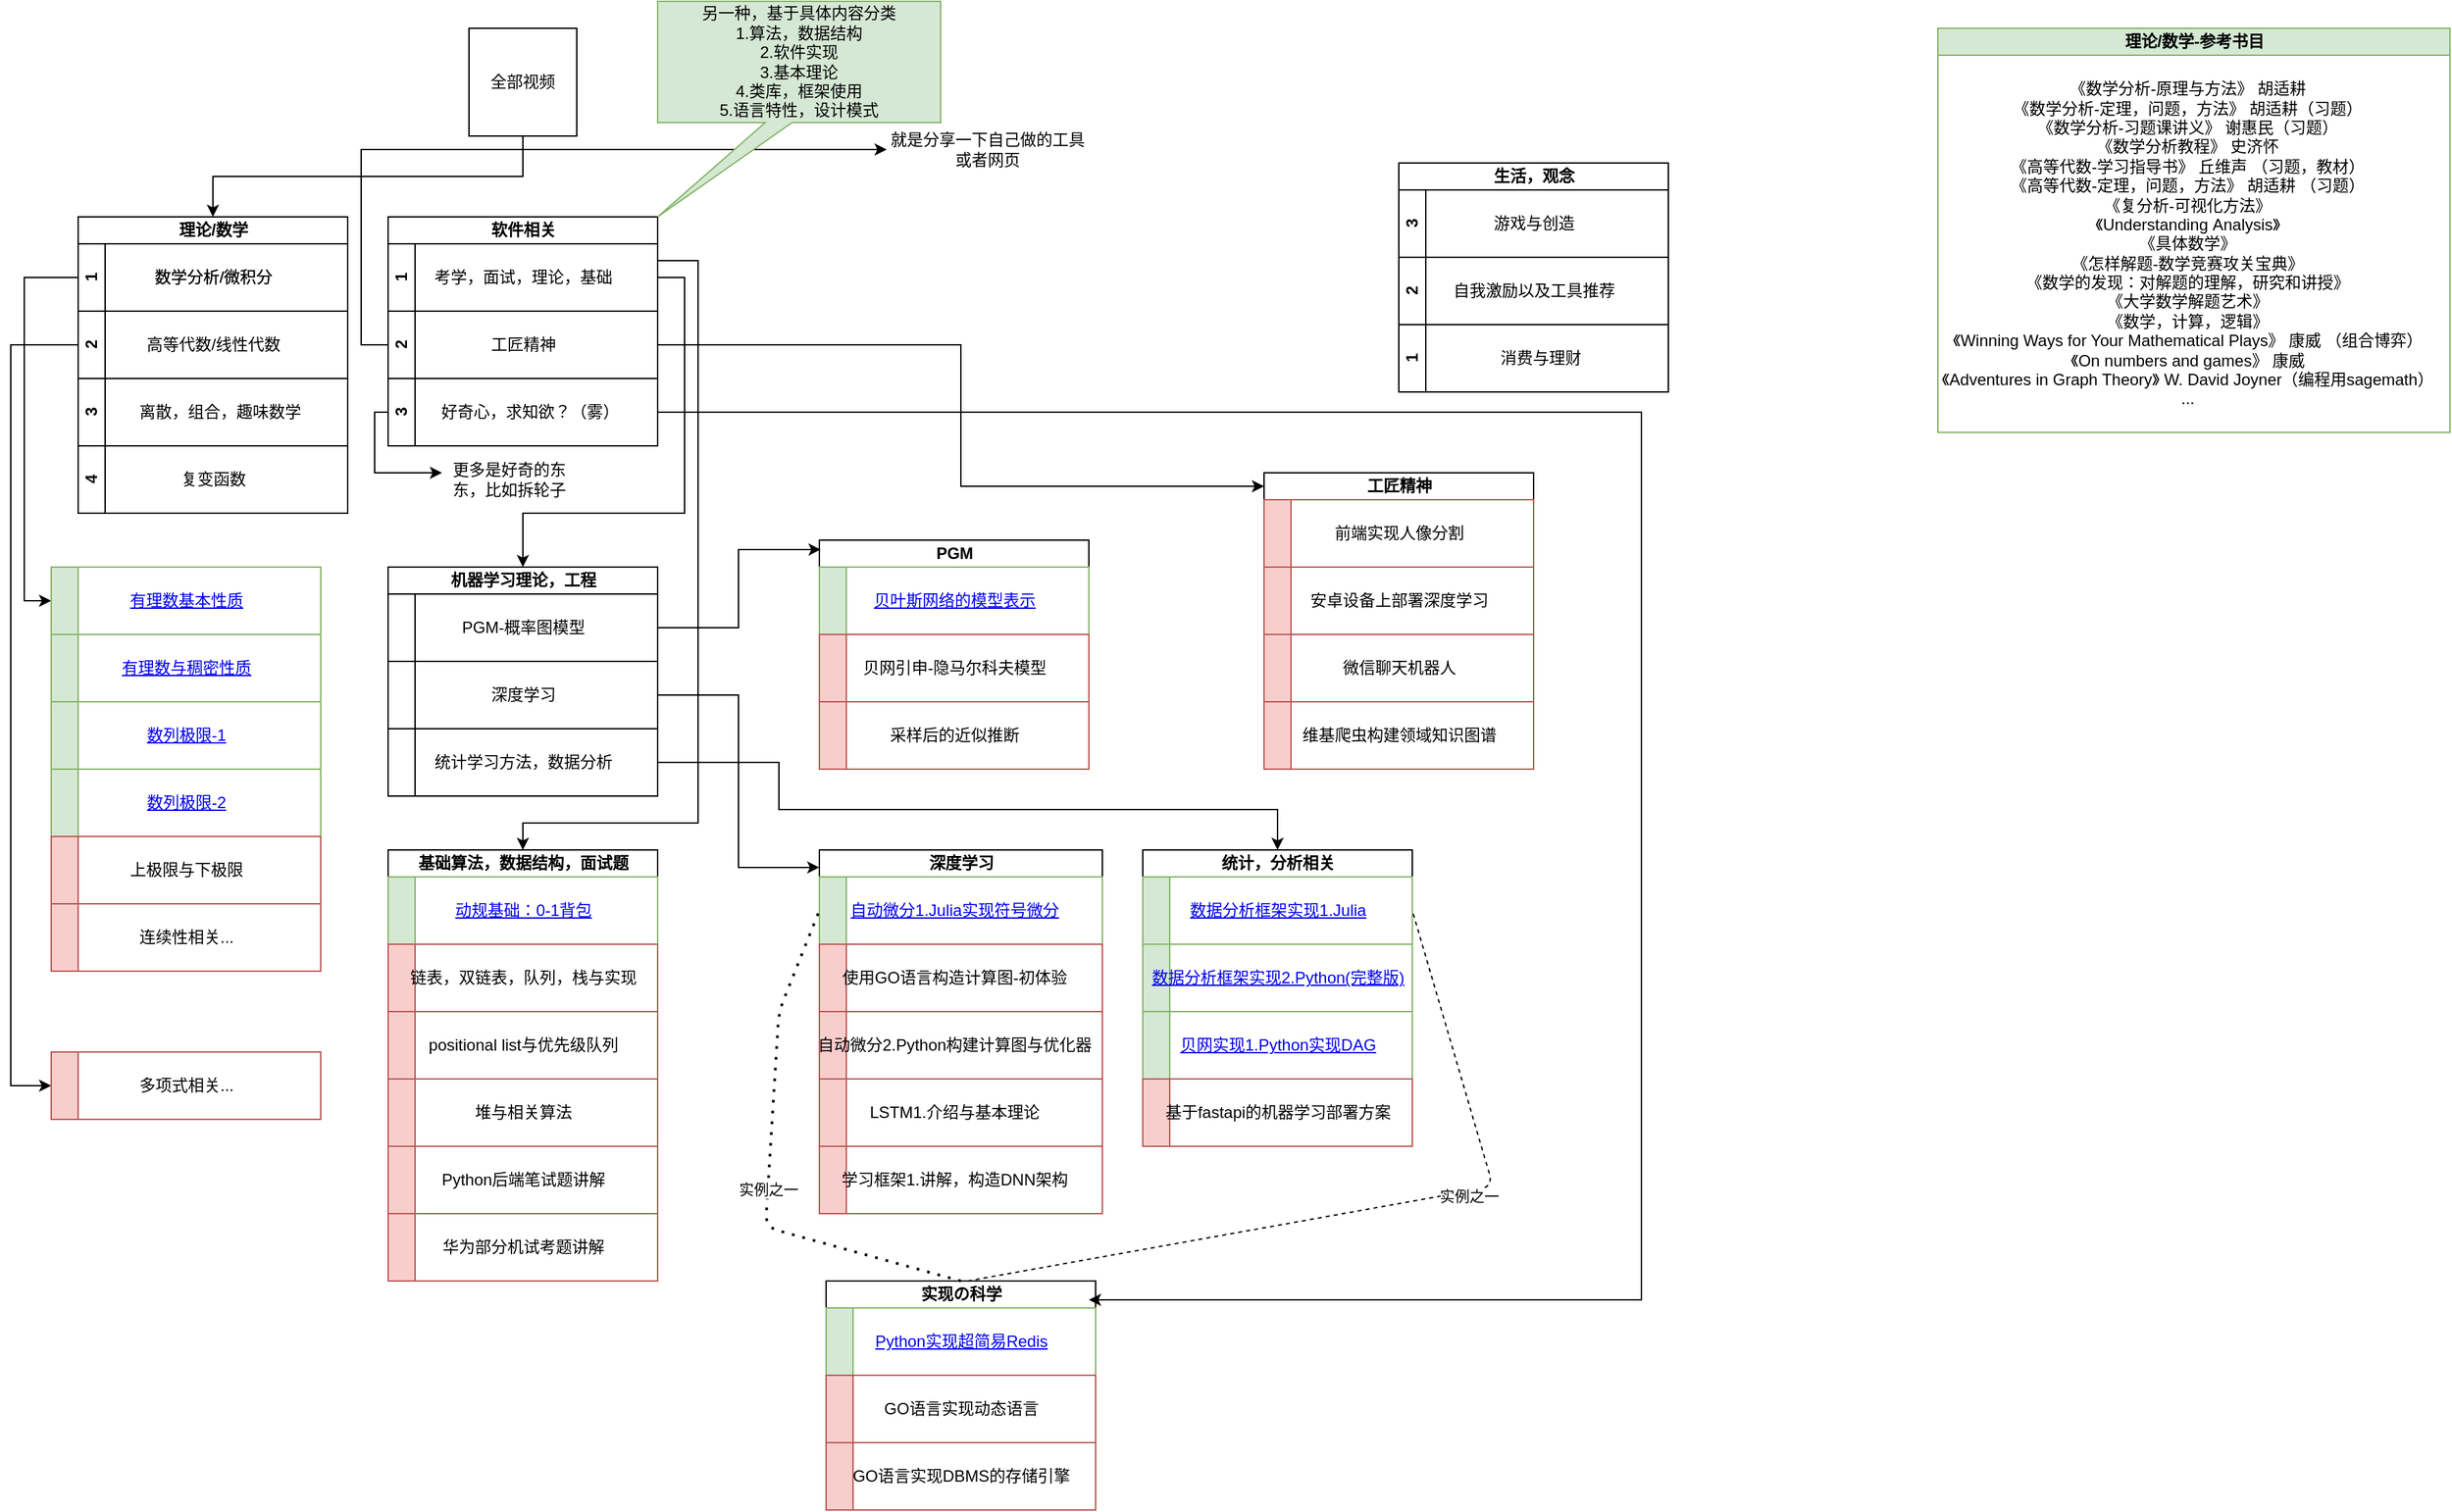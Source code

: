 <mxfile version="14.4.8" type="github">
  <diagram id="NwGpluzZfBLq9LY4LFKO" name="Page-1">
    <mxGraphModel dx="1422" dy="762" grid="1" gridSize="10" guides="1" tooltips="1" connect="1" arrows="1" fold="1" page="1" pageScale="1" pageWidth="2339" pageHeight="3300" math="0" shadow="0">
      <root>
        <mxCell id="0" />
        <mxCell id="1" parent="0" />
        <mxCell id="8-7b5ulnc9BxNWWt8EDz-7" style="edgeStyle=orthogonalEdgeStyle;rounded=0;orthogonalLoop=1;jettySize=auto;html=1;exitX=0.5;exitY=1;exitDx=0;exitDy=0;entryX=0.5;entryY=0;entryDx=0;entryDy=0;" parent="1" source="8-7b5ulnc9BxNWWt8EDz-1" target="8-7b5ulnc9BxNWWt8EDz-2" edge="1">
          <mxGeometry relative="1" as="geometry" />
        </mxCell>
        <mxCell id="8-7b5ulnc9BxNWWt8EDz-1" value="全部视频" style="whiteSpace=wrap;html=1;aspect=fixed;" parent="1" vertex="1">
          <mxGeometry x="400" y="40" width="80" height="80" as="geometry" />
        </mxCell>
        <mxCell id="8-7b5ulnc9BxNWWt8EDz-2" value="理论/数学" style="swimlane;html=1;childLayout=stackLayout;resizeParent=1;resizeParentMax=0;horizontal=1;startSize=20;horizontalStack=0;" parent="1" vertex="1">
          <mxGeometry x="110" y="180" width="200" height="170" as="geometry">
            <mxRectangle x="110" y="180" width="80" height="20" as="alternateBounds" />
          </mxGeometry>
        </mxCell>
        <mxCell id="8-7b5ulnc9BxNWWt8EDz-5" value="3" style="swimlane;html=1;startSize=20;horizontal=0;" parent="8-7b5ulnc9BxNWWt8EDz-2" vertex="1">
          <mxGeometry y="20" width="200" height="50" as="geometry" />
        </mxCell>
        <mxCell id="5zsLjc5uwQKFEbnbnq62-4" value="数学分析/微积分" style="text;html=1;align=center;verticalAlign=middle;resizable=0;points=[];autosize=1;" parent="8-7b5ulnc9BxNWWt8EDz-5" vertex="1">
          <mxGeometry x="50" y="15" width="100" height="20" as="geometry" />
        </mxCell>
        <mxCell id="8-7b5ulnc9BxNWWt8EDz-4" value="2" style="swimlane;html=1;startSize=20;horizontal=0;" parent="8-7b5ulnc9BxNWWt8EDz-2" vertex="1">
          <mxGeometry y="70" width="200" height="50" as="geometry" />
        </mxCell>
        <mxCell id="5zsLjc5uwQKFEbnbnq62-6" value="高等代数/线性代数" style="text;html=1;align=center;verticalAlign=middle;resizable=0;points=[];autosize=1;" parent="8-7b5ulnc9BxNWWt8EDz-4" vertex="1">
          <mxGeometry x="45" y="15" width="110" height="20" as="geometry" />
        </mxCell>
        <mxCell id="aSM2XhxC3ORgOG6r9dh8-21" value="1" style="swimlane;html=1;startSize=20;horizontal=0;" vertex="1" parent="8-7b5ulnc9BxNWWt8EDz-4">
          <mxGeometry y="-50" width="200" height="50" as="geometry" />
        </mxCell>
        <mxCell id="aSM2XhxC3ORgOG6r9dh8-22" value="数学分析/微积分" style="text;html=1;align=center;verticalAlign=middle;resizable=0;points=[];autosize=1;" vertex="1" parent="aSM2XhxC3ORgOG6r9dh8-21">
          <mxGeometry x="50" y="15" width="100" height="20" as="geometry" />
        </mxCell>
        <mxCell id="8-7b5ulnc9BxNWWt8EDz-3" value="3" style="swimlane;html=1;startSize=20;horizontal=0;" parent="8-7b5ulnc9BxNWWt8EDz-2" vertex="1">
          <mxGeometry y="120" width="200" height="50" as="geometry" />
        </mxCell>
        <mxCell id="5zsLjc5uwQKFEbnbnq62-7" value="离散，组合，趣味数学" style="text;html=1;align=center;verticalAlign=middle;resizable=0;points=[];autosize=1;" parent="8-7b5ulnc9BxNWWt8EDz-3" vertex="1">
          <mxGeometry x="35" y="15" width="140" height="20" as="geometry" />
        </mxCell>
        <mxCell id="5zsLjc5uwQKFEbnbnq62-9" style="edgeStyle=orthogonalEdgeStyle;rounded=0;orthogonalLoop=1;jettySize=auto;html=1;exitX=0;exitY=0.5;exitDx=0;exitDy=0;entryX=0;entryY=0.5;entryDx=0;entryDy=0;" parent="1" source="8-7b5ulnc9BxNWWt8EDz-5" target="5zsLjc5uwQKFEbnbnq62-10" edge="1">
          <mxGeometry relative="1" as="geometry">
            <mxPoint x="50" y="480" as="targetPoint" />
          </mxGeometry>
        </mxCell>
        <mxCell id="5zsLjc5uwQKFEbnbnq62-10" value="" style="swimlane;html=1;startSize=20;horizontal=0;fillColor=#d5e8d4;strokeColor=#82b366;" parent="1" vertex="1">
          <mxGeometry x="90" y="440" width="200" height="50" as="geometry">
            <mxRectangle x="90" y="440" width="50" height="40" as="alternateBounds" />
          </mxGeometry>
        </mxCell>
        <UserObject label="&lt;a href=&quot;https://www.bilibili.com/video/BV1mA411s73V/&quot;&gt;有理数基本性质&lt;/a&gt;" linkTarget="_blank" id="5zsLjc5uwQKFEbnbnq62-12">
          <mxCell style="text;html=1;align=center;verticalAlign=middle;resizable=0;points=[];autosize=1;" parent="5zsLjc5uwQKFEbnbnq62-10" vertex="1">
            <mxGeometry x="50" y="15" width="100" height="20" as="geometry" />
          </mxCell>
        </UserObject>
        <mxCell id="aSM2XhxC3ORgOG6r9dh8-1" value="软件相关" style="swimlane;html=1;childLayout=stackLayout;resizeParent=1;resizeParentMax=0;horizontal=1;startSize=20;horizontalStack=0;" vertex="1" parent="1">
          <mxGeometry x="340" y="180" width="200" height="170" as="geometry" />
        </mxCell>
        <mxCell id="aSM2XhxC3ORgOG6r9dh8-2" value="1" style="swimlane;html=1;startSize=20;horizontal=0;" vertex="1" parent="aSM2XhxC3ORgOG6r9dh8-1">
          <mxGeometry y="20" width="200" height="50" as="geometry" />
        </mxCell>
        <mxCell id="aSM2XhxC3ORgOG6r9dh8-3" value="考学，面试，理论，基础" style="text;html=1;align=center;verticalAlign=middle;resizable=0;points=[];autosize=1;" vertex="1" parent="aSM2XhxC3ORgOG6r9dh8-2">
          <mxGeometry x="25" y="15" width="150" height="20" as="geometry" />
        </mxCell>
        <mxCell id="aSM2XhxC3ORgOG6r9dh8-4" value="2" style="swimlane;html=1;startSize=20;horizontal=0;" vertex="1" parent="aSM2XhxC3ORgOG6r9dh8-1">
          <mxGeometry y="70" width="200" height="50" as="geometry" />
        </mxCell>
        <mxCell id="aSM2XhxC3ORgOG6r9dh8-5" value="工匠精神" style="text;html=1;align=center;verticalAlign=middle;resizable=0;points=[];autosize=1;" vertex="1" parent="aSM2XhxC3ORgOG6r9dh8-4">
          <mxGeometry x="70" y="15" width="60" height="20" as="geometry" />
        </mxCell>
        <mxCell id="aSM2XhxC3ORgOG6r9dh8-6" value="3" style="swimlane;html=1;startSize=20;horizontal=0;" vertex="1" parent="aSM2XhxC3ORgOG6r9dh8-1">
          <mxGeometry y="120" width="200" height="50" as="geometry" />
        </mxCell>
        <mxCell id="aSM2XhxC3ORgOG6r9dh8-7" value="好奇心，求知欲？（雾）" style="text;html=1;align=center;verticalAlign=middle;resizable=0;points=[];autosize=1;" vertex="1" parent="aSM2XhxC3ORgOG6r9dh8-6">
          <mxGeometry x="30" y="15" width="150" height="20" as="geometry" />
        </mxCell>
        <mxCell id="aSM2XhxC3ORgOG6r9dh8-8" value="生活，观念" style="swimlane;html=1;childLayout=stackLayout;resizeParent=1;resizeParentMax=0;horizontal=1;startSize=20;horizontalStack=0;" vertex="1" parent="1">
          <mxGeometry x="1090" y="140" width="200" height="170" as="geometry" />
        </mxCell>
        <mxCell id="aSM2XhxC3ORgOG6r9dh8-9" value="3" style="swimlane;html=1;startSize=20;horizontal=0;" vertex="1" parent="aSM2XhxC3ORgOG6r9dh8-8">
          <mxGeometry y="20" width="200" height="50" as="geometry" />
        </mxCell>
        <mxCell id="aSM2XhxC3ORgOG6r9dh8-10" value="游戏与创造" style="text;html=1;align=center;verticalAlign=middle;resizable=0;points=[];autosize=1;" vertex="1" parent="aSM2XhxC3ORgOG6r9dh8-9">
          <mxGeometry x="60" y="15" width="80" height="20" as="geometry" />
        </mxCell>
        <mxCell id="aSM2XhxC3ORgOG6r9dh8-11" value="2" style="swimlane;html=1;startSize=20;horizontal=0;" vertex="1" parent="aSM2XhxC3ORgOG6r9dh8-8">
          <mxGeometry y="70" width="200" height="50" as="geometry" />
        </mxCell>
        <mxCell id="aSM2XhxC3ORgOG6r9dh8-12" value="自我激励以及工具推荐" style="text;html=1;align=center;verticalAlign=middle;resizable=0;points=[];autosize=1;" vertex="1" parent="aSM2XhxC3ORgOG6r9dh8-11">
          <mxGeometry x="30" y="15" width="140" height="20" as="geometry" />
        </mxCell>
        <mxCell id="aSM2XhxC3ORgOG6r9dh8-13" value="1" style="swimlane;html=1;startSize=20;horizontal=0;" vertex="1" parent="aSM2XhxC3ORgOG6r9dh8-8">
          <mxGeometry y="120" width="200" height="50" as="geometry" />
        </mxCell>
        <mxCell id="aSM2XhxC3ORgOG6r9dh8-14" value="消费与理财" style="text;html=1;align=center;verticalAlign=middle;resizable=0;points=[];autosize=1;" vertex="1" parent="aSM2XhxC3ORgOG6r9dh8-13">
          <mxGeometry x="65" y="15" width="80" height="20" as="geometry" />
        </mxCell>
        <mxCell id="aSM2XhxC3ORgOG6r9dh8-15" value="" style="swimlane;html=1;startSize=20;horizontal=0;fillColor=#d5e8d4;strokeColor=#82b366;" vertex="1" parent="1">
          <mxGeometry x="90" y="490" width="200" height="50" as="geometry" />
        </mxCell>
        <UserObject label="&lt;a href=&quot;https://www.bilibili.com/video/BV1jt4y1k78K/&quot;&gt;有理数与稠密性质&lt;/a&gt;" linkTarget="_blank" id="aSM2XhxC3ORgOG6r9dh8-16">
          <mxCell style="text;html=1;align=center;verticalAlign=middle;resizable=0;points=[];autosize=1;" vertex="1" parent="aSM2XhxC3ORgOG6r9dh8-15">
            <mxGeometry x="45" y="15" width="110" height="20" as="geometry" />
          </mxCell>
        </UserObject>
        <mxCell id="aSM2XhxC3ORgOG6r9dh8-17" value="" style="swimlane;html=1;startSize=20;horizontal=0;fillColor=#d5e8d4;strokeColor=#82b366;" vertex="1" parent="1">
          <mxGeometry x="90" y="540" width="200" height="50" as="geometry" />
        </mxCell>
        <UserObject label="&lt;a href=&quot;https://www.bilibili.com/video/BV1QK411u7Ur/&quot;&gt;数列极限-1&lt;/a&gt;" linkTarget="_blank" id="aSM2XhxC3ORgOG6r9dh8-18">
          <mxCell style="text;html=1;align=center;verticalAlign=middle;resizable=0;points=[];autosize=1;" vertex="1" parent="aSM2XhxC3ORgOG6r9dh8-17">
            <mxGeometry x="65" y="15" width="70" height="20" as="geometry" />
          </mxCell>
        </UserObject>
        <mxCell id="aSM2XhxC3ORgOG6r9dh8-19" value="&lt;br&gt;" style="swimlane;html=1;startSize=20;horizontal=0;fillColor=#d5e8d4;strokeColor=#82b366;" vertex="1" parent="1">
          <mxGeometry x="90" y="590" width="200" height="50" as="geometry" />
        </mxCell>
        <UserObject label="&lt;a href=&quot;https://www.bilibili.com/video/BV1cT4y1T7se/&quot;&gt;数列极限-2&lt;/a&gt;" linkTarget="_blank" id="aSM2XhxC3ORgOG6r9dh8-20">
          <mxCell style="text;html=1;align=center;verticalAlign=middle;resizable=0;points=[];autosize=1;" vertex="1" parent="aSM2XhxC3ORgOG6r9dh8-19">
            <mxGeometry x="65" y="15" width="70" height="20" as="geometry" />
          </mxCell>
        </UserObject>
        <mxCell id="aSM2XhxC3ORgOG6r9dh8-29" value="" style="swimlane;html=1;startSize=20;horizontal=0;fillColor=#f8cecc;strokeColor=#b85450;" vertex="1" parent="aSM2XhxC3ORgOG6r9dh8-19">
          <mxGeometry y="50" width="200" height="50" as="geometry" />
        </mxCell>
        <UserObject label="上极限与下极限" linkTarget="_blank" id="aSM2XhxC3ORgOG6r9dh8-30">
          <mxCell style="text;html=1;align=center;verticalAlign=middle;resizable=0;points=[];autosize=1;" vertex="1" parent="aSM2XhxC3ORgOG6r9dh8-29">
            <mxGeometry x="50" y="15" width="100" height="20" as="geometry" />
          </mxCell>
        </UserObject>
        <mxCell id="aSM2XhxC3ORgOG6r9dh8-25" value="4" style="swimlane;html=1;startSize=20;horizontal=0;" vertex="1" parent="1">
          <mxGeometry x="110" y="350" width="200" height="50" as="geometry" />
        </mxCell>
        <mxCell id="aSM2XhxC3ORgOG6r9dh8-26" value="复变函数" style="text;html=1;align=center;verticalAlign=middle;resizable=0;points=[];autosize=1;" vertex="1" parent="aSM2XhxC3ORgOG6r9dh8-25">
          <mxGeometry x="70" y="15" width="60" height="20" as="geometry" />
        </mxCell>
        <mxCell id="aSM2XhxC3ORgOG6r9dh8-55" value="" style="swimlane;html=1;startSize=20;horizontal=0;fillColor=#f8cecc;strokeColor=#b85450;" vertex="1" parent="1">
          <mxGeometry x="90" y="690" width="200" height="50" as="geometry" />
        </mxCell>
        <UserObject label="连续性相关..." linkTarget="_blank" id="aSM2XhxC3ORgOG6r9dh8-56">
          <mxCell style="text;html=1;align=center;verticalAlign=middle;resizable=0;points=[];autosize=1;" vertex="1" parent="aSM2XhxC3ORgOG6r9dh8-55">
            <mxGeometry x="55" y="15" width="90" height="20" as="geometry" />
          </mxCell>
        </UserObject>
        <mxCell id="aSM2XhxC3ORgOG6r9dh8-57" value="理论/数学-参考书目" style="swimlane;startSize=20;strokeColor=#82b366;fillColor=#d5e8d4;html=1;" vertex="1" parent="1">
          <mxGeometry x="1490" y="40" width="380" height="300" as="geometry" />
        </mxCell>
        <mxCell id="aSM2XhxC3ORgOG6r9dh8-58" value="《数学分析-原理与方法》 胡适耕&lt;br&gt;《数学分析-定理，问题，方法》 胡适耕（习题）&lt;br&gt;《数学分析-习题课讲义》 谢惠民（习题）&lt;br&gt;《数学分析教程》 史济怀&lt;br&gt;《高等代数-学习指导书》 丘维声 （习题，教材）&lt;br&gt;《高等代数-定理，问题，方法》 胡适耕 （习题）&lt;br&gt;《复分析-可视化方法》&lt;br&gt;《&lt;span&gt;Understanding&amp;nbsp;&lt;/span&gt;&lt;span&gt;Analysis&lt;/span&gt;》&lt;br&gt;《具体数学》&lt;br&gt;《怎样解题-数学竞赛攻关宝典》&lt;br&gt;《数学的发现：对解题的理解，研究和讲授》&lt;br&gt;《大学数学解题艺术》&lt;br&gt;《数学，计算，逻辑》&lt;br&gt;《Winning Ways for Your Mathematical Plays》 康威 （组合博弈）&lt;br&gt;《On numbers and games》 康威&lt;br&gt;《Adventures in Graph Theory》 W. David Joyner（编程用sagemath）&lt;br&gt;..." style="text;html=1;align=center;verticalAlign=middle;resizable=0;points=[];autosize=1;" vertex="1" parent="aSM2XhxC3ORgOG6r9dh8-57">
          <mxGeometry x="-10" y="40" width="390" height="240" as="geometry" />
        </mxCell>
        <mxCell id="aSM2XhxC3ORgOG6r9dh8-60" style="edgeStyle=orthogonalEdgeStyle;rounded=0;orthogonalLoop=1;jettySize=auto;html=1;exitX=0;exitY=0.5;exitDx=0;exitDy=0;startSize=20;entryX=0;entryY=0.5;entryDx=0;entryDy=0;" edge="1" parent="1" source="8-7b5ulnc9BxNWWt8EDz-4" target="aSM2XhxC3ORgOG6r9dh8-61">
          <mxGeometry relative="1" as="geometry">
            <mxPoint x="70" y="830" as="targetPoint" />
            <Array as="points">
              <mxPoint x="60" y="275" />
              <mxPoint x="60" y="825" />
            </Array>
          </mxGeometry>
        </mxCell>
        <mxCell id="aSM2XhxC3ORgOG6r9dh8-61" value="" style="swimlane;html=1;startSize=20;horizontal=0;fillColor=#f8cecc;strokeColor=#b85450;" vertex="1" parent="1">
          <mxGeometry x="90" y="800" width="200" height="50" as="geometry" />
        </mxCell>
        <UserObject label="多项式相关..." linkTarget="_blank" id="aSM2XhxC3ORgOG6r9dh8-62">
          <mxCell style="text;html=1;align=center;verticalAlign=middle;resizable=0;points=[];autosize=1;" vertex="1" parent="aSM2XhxC3ORgOG6r9dh8-61">
            <mxGeometry x="55" y="15" width="90" height="20" as="geometry" />
          </mxCell>
        </UserObject>
        <mxCell id="aSM2XhxC3ORgOG6r9dh8-63" value="就是分享一下自己做的工具或者网页" style="text;html=1;strokeColor=none;fillColor=none;align=center;verticalAlign=middle;whiteSpace=wrap;rounded=0;startSize=20;" vertex="1" parent="1">
          <mxGeometry x="710" y="110" width="150" height="40" as="geometry" />
        </mxCell>
        <mxCell id="aSM2XhxC3ORgOG6r9dh8-66" style="edgeStyle=orthogonalEdgeStyle;rounded=0;orthogonalLoop=1;jettySize=auto;html=1;startSize=20;entryX=0;entryY=0.5;entryDx=0;entryDy=0;" edge="1" parent="1" source="aSM2XhxC3ORgOG6r9dh8-4" target="aSM2XhxC3ORgOG6r9dh8-63">
          <mxGeometry relative="1" as="geometry">
            <mxPoint x="700" y="120" as="targetPoint" />
            <Array as="points">
              <mxPoint x="320" y="275" />
              <mxPoint x="320" y="130" />
            </Array>
          </mxGeometry>
        </mxCell>
        <mxCell id="aSM2XhxC3ORgOG6r9dh8-70" value="机器学习理论，工程" style="swimlane;html=1;childLayout=stackLayout;resizeParent=1;resizeParentMax=0;horizontal=1;startSize=20;horizontalStack=0;" vertex="1" parent="1">
          <mxGeometry x="340" y="440" width="200" height="170" as="geometry" />
        </mxCell>
        <mxCell id="aSM2XhxC3ORgOG6r9dh8-71" value="" style="swimlane;html=1;startSize=20;horizontal=0;" vertex="1" parent="aSM2XhxC3ORgOG6r9dh8-70">
          <mxGeometry y="20" width="200" height="50" as="geometry" />
        </mxCell>
        <mxCell id="aSM2XhxC3ORgOG6r9dh8-72" value="PGM-概率图模型" style="text;html=1;align=center;verticalAlign=middle;resizable=0;points=[];autosize=1;" vertex="1" parent="aSM2XhxC3ORgOG6r9dh8-71">
          <mxGeometry x="45" y="15" width="110" height="20" as="geometry" />
        </mxCell>
        <mxCell id="aSM2XhxC3ORgOG6r9dh8-73" value="" style="swimlane;html=1;startSize=20;horizontal=0;" vertex="1" parent="aSM2XhxC3ORgOG6r9dh8-70">
          <mxGeometry y="70" width="200" height="50" as="geometry" />
        </mxCell>
        <mxCell id="aSM2XhxC3ORgOG6r9dh8-74" value="深度学习" style="text;html=1;align=center;verticalAlign=middle;resizable=0;points=[];autosize=1;" vertex="1" parent="aSM2XhxC3ORgOG6r9dh8-73">
          <mxGeometry x="70" y="15" width="60" height="20" as="geometry" />
        </mxCell>
        <mxCell id="aSM2XhxC3ORgOG6r9dh8-75" value="" style="swimlane;html=1;startSize=20;horizontal=0;" vertex="1" parent="aSM2XhxC3ORgOG6r9dh8-70">
          <mxGeometry y="120" width="200" height="50" as="geometry" />
        </mxCell>
        <mxCell id="aSM2XhxC3ORgOG6r9dh8-86" value="统计学习方法，数据分析" style="text;html=1;align=center;verticalAlign=middle;resizable=0;points=[];autosize=1;" vertex="1" parent="aSM2XhxC3ORgOG6r9dh8-75">
          <mxGeometry x="25" y="15" width="150" height="20" as="geometry" />
        </mxCell>
        <mxCell id="aSM2XhxC3ORgOG6r9dh8-84" style="edgeStyle=orthogonalEdgeStyle;rounded=0;orthogonalLoop=1;jettySize=auto;html=1;exitX=0;exitY=0.5;exitDx=0;exitDy=0;startSize=20;" edge="1" parent="1" source="aSM2XhxC3ORgOG6r9dh8-6" target="aSM2XhxC3ORgOG6r9dh8-85">
          <mxGeometry relative="1" as="geometry">
            <mxPoint x="400" y="370" as="targetPoint" />
            <Array as="points">
              <mxPoint x="330" y="325" />
              <mxPoint x="330" y="370" />
            </Array>
          </mxGeometry>
        </mxCell>
        <mxCell id="aSM2XhxC3ORgOG6r9dh8-85" value="更多是好奇的东东，比如拆轮子" style="text;html=1;strokeColor=none;fillColor=none;align=center;verticalAlign=middle;whiteSpace=wrap;rounded=0;" vertex="1" parent="1">
          <mxGeometry x="380" y="360" width="100" height="30" as="geometry" />
        </mxCell>
        <mxCell id="aSM2XhxC3ORgOG6r9dh8-87" value="PGM" style="swimlane;html=1;childLayout=stackLayout;resizeParent=1;resizeParentMax=0;horizontal=1;startSize=20;horizontalStack=0;" vertex="1" parent="1">
          <mxGeometry x="660" y="420" width="200" height="170" as="geometry" />
        </mxCell>
        <mxCell id="aSM2XhxC3ORgOG6r9dh8-88" value="" style="swimlane;html=1;startSize=20;horizontal=0;fillColor=#d5e8d4;strokeColor=#82b366;" vertex="1" parent="aSM2XhxC3ORgOG6r9dh8-87">
          <mxGeometry y="20" width="200" height="50" as="geometry" />
        </mxCell>
        <mxCell id="aSM2XhxC3ORgOG6r9dh8-89" value="&lt;a href=&quot;https://www.bilibili.com/video/BV1AQ4y1P7Da/&quot;&gt;贝叶斯网络的模型表示&lt;/a&gt;" style="text;html=1;align=center;verticalAlign=middle;resizable=0;points=[];autosize=1;" vertex="1" parent="aSM2XhxC3ORgOG6r9dh8-88">
          <mxGeometry x="30" y="15" width="140" height="20" as="geometry" />
        </mxCell>
        <mxCell id="aSM2XhxC3ORgOG6r9dh8-90" value="" style="swimlane;html=1;startSize=20;horizontal=0;fillColor=#f8cecc;strokeColor=#b85450;" vertex="1" parent="aSM2XhxC3ORgOG6r9dh8-87">
          <mxGeometry y="70" width="200" height="50" as="geometry" />
        </mxCell>
        <mxCell id="aSM2XhxC3ORgOG6r9dh8-91" value="贝网引申-隐马尔科夫模型" style="text;html=1;align=center;verticalAlign=middle;resizable=0;points=[];autosize=1;" vertex="1" parent="aSM2XhxC3ORgOG6r9dh8-90">
          <mxGeometry x="25" y="15" width="150" height="20" as="geometry" />
        </mxCell>
        <mxCell id="aSM2XhxC3ORgOG6r9dh8-92" value="" style="swimlane;html=1;startSize=20;horizontal=0;fillColor=#f8cecc;strokeColor=#b85450;" vertex="1" parent="aSM2XhxC3ORgOG6r9dh8-87">
          <mxGeometry y="120" width="200" height="50" as="geometry" />
        </mxCell>
        <mxCell id="aSM2XhxC3ORgOG6r9dh8-93" value="采样后的近似推断" style="text;html=1;align=center;verticalAlign=middle;resizable=0;points=[];autosize=1;" vertex="1" parent="aSM2XhxC3ORgOG6r9dh8-92">
          <mxGeometry x="45" y="15" width="110" height="20" as="geometry" />
        </mxCell>
        <mxCell id="aSM2XhxC3ORgOG6r9dh8-94" style="edgeStyle=orthogonalEdgeStyle;rounded=0;orthogonalLoop=1;jettySize=auto;html=1;exitX=1;exitY=0.5;exitDx=0;exitDy=0;entryX=0.005;entryY=0.041;entryDx=0;entryDy=0;entryPerimeter=0;startSize=20;" edge="1" parent="1" source="aSM2XhxC3ORgOG6r9dh8-71" target="aSM2XhxC3ORgOG6r9dh8-87">
          <mxGeometry relative="1" as="geometry" />
        </mxCell>
        <mxCell id="aSM2XhxC3ORgOG6r9dh8-96" style="edgeStyle=orthogonalEdgeStyle;rounded=0;orthogonalLoop=1;jettySize=auto;html=1;exitX=1;exitY=0.5;exitDx=0;exitDy=0;entryX=0.5;entryY=0;entryDx=0;entryDy=0;startSize=20;" edge="1" parent="1" source="aSM2XhxC3ORgOG6r9dh8-2" target="aSM2XhxC3ORgOG6r9dh8-70">
          <mxGeometry relative="1" as="geometry">
            <Array as="points">
              <mxPoint x="560" y="225" />
              <mxPoint x="560" y="400" />
              <mxPoint x="440" y="400" />
            </Array>
          </mxGeometry>
        </mxCell>
        <mxCell id="aSM2XhxC3ORgOG6r9dh8-105" value="另一种，基于具体内容分类&lt;br&gt;1.算法，数据结构&lt;br&gt;2.软件实现&lt;br&gt;3.基本理论&lt;br&gt;4.类库，框架使用&lt;br&gt;5.语言特性，设计模式" style="shape=callout;whiteSpace=wrap;html=1;perimeter=calloutPerimeter;startSize=20;strokeColor=#82b366;fillColor=#d5e8d4;position2=0;base=20;size=70;position=0.38;" vertex="1" parent="1">
          <mxGeometry x="540" y="20" width="210" height="160" as="geometry" />
        </mxCell>
        <mxCell id="aSM2XhxC3ORgOG6r9dh8-107" style="edgeStyle=orthogonalEdgeStyle;rounded=0;orthogonalLoop=1;jettySize=auto;html=1;exitX=1;exitY=0.5;exitDx=0;exitDy=0;startSize=20;entryX=0;entryY=0.059;entryDx=0;entryDy=0;entryPerimeter=0;" edge="1" parent="1" source="aSM2XhxC3ORgOG6r9dh8-73" target="aSM2XhxC3ORgOG6r9dh8-115">
          <mxGeometry relative="1" as="geometry">
            <mxPoint x="600" y="670" as="targetPoint" />
          </mxGeometry>
        </mxCell>
        <mxCell id="aSM2XhxC3ORgOG6r9dh8-115" value="深度学习" style="swimlane;html=1;childLayout=stackLayout;resizeParent=1;resizeParentMax=0;horizontal=1;startSize=20;horizontalStack=0;" vertex="1" parent="1">
          <mxGeometry x="660" y="650" width="210" height="220" as="geometry" />
        </mxCell>
        <mxCell id="aSM2XhxC3ORgOG6r9dh8-116" value="" style="swimlane;html=1;startSize=20;horizontal=0;fillColor=#d5e8d4;strokeColor=#82b366;" vertex="1" parent="aSM2XhxC3ORgOG6r9dh8-115">
          <mxGeometry y="20" width="210" height="50" as="geometry" />
        </mxCell>
        <mxCell id="aSM2XhxC3ORgOG6r9dh8-117" value="&lt;a href=&quot;https://www.bilibili.com/video/BV1VX4y157gG/&quot;&gt;自动微分1.Julia实现符号微分&lt;/a&gt;" style="text;html=1;align=center;verticalAlign=middle;resizable=0;points=[];autosize=1;" vertex="1" parent="aSM2XhxC3ORgOG6r9dh8-116">
          <mxGeometry x="15" y="15" width="170" height="20" as="geometry" />
        </mxCell>
        <mxCell id="aSM2XhxC3ORgOG6r9dh8-118" value="" style="swimlane;html=1;startSize=20;horizontal=0;fillColor=#f8cecc;strokeColor=#b85450;" vertex="1" parent="aSM2XhxC3ORgOG6r9dh8-115">
          <mxGeometry y="70" width="210" height="50" as="geometry" />
        </mxCell>
        <mxCell id="aSM2XhxC3ORgOG6r9dh8-119" value="使用GO语言构造计算图-初体验" style="text;html=1;align=center;verticalAlign=middle;resizable=0;points=[];autosize=1;" vertex="1" parent="aSM2XhxC3ORgOG6r9dh8-118">
          <mxGeometry x="10" y="15" width="180" height="20" as="geometry" />
        </mxCell>
        <mxCell id="aSM2XhxC3ORgOG6r9dh8-120" value="" style="swimlane;html=1;startSize=20;horizontal=0;fillColor=#f8cecc;strokeColor=#b85450;" vertex="1" parent="aSM2XhxC3ORgOG6r9dh8-115">
          <mxGeometry y="120" width="210" height="100" as="geometry" />
        </mxCell>
        <mxCell id="aSM2XhxC3ORgOG6r9dh8-121" value="自动微分2.Python构建计算图与优化器" style="text;html=1;align=center;verticalAlign=middle;resizable=0;points=[];autosize=1;" vertex="1" parent="aSM2XhxC3ORgOG6r9dh8-120">
          <mxGeometry x="-10" y="15" width="220" height="20" as="geometry" />
        </mxCell>
        <mxCell id="aSM2XhxC3ORgOG6r9dh8-133" value="" style="swimlane;html=1;startSize=20;horizontal=0;fillColor=#f8cecc;strokeColor=#b85450;" vertex="1" parent="aSM2XhxC3ORgOG6r9dh8-120">
          <mxGeometry y="50" width="210" height="50" as="geometry" />
        </mxCell>
        <mxCell id="aSM2XhxC3ORgOG6r9dh8-134" value="LSTM1.介绍与基本理论" style="text;html=1;align=center;verticalAlign=middle;resizable=0;points=[];autosize=1;" vertex="1" parent="aSM2XhxC3ORgOG6r9dh8-133">
          <mxGeometry x="30" y="15" width="140" height="20" as="geometry" />
        </mxCell>
        <mxCell id="aSM2XhxC3ORgOG6r9dh8-122" style="edgeStyle=orthogonalEdgeStyle;rounded=0;orthogonalLoop=1;jettySize=auto;html=1;exitX=1;exitY=0.5;exitDx=0;exitDy=0;startSize=20;" edge="1" parent="1" source="aSM2XhxC3ORgOG6r9dh8-75">
          <mxGeometry relative="1" as="geometry">
            <mxPoint x="1000" y="650" as="targetPoint" />
            <Array as="points">
              <mxPoint x="630" y="585" />
              <mxPoint x="630" y="620" />
              <mxPoint x="1000" y="620" />
            </Array>
          </mxGeometry>
        </mxCell>
        <mxCell id="aSM2XhxC3ORgOG6r9dh8-123" value="统计，分析相关" style="swimlane;html=1;childLayout=stackLayout;resizeParent=1;resizeParentMax=0;horizontal=1;startSize=20;horizontalStack=0;" vertex="1" parent="1">
          <mxGeometry x="900" y="650" width="200" height="170" as="geometry" />
        </mxCell>
        <mxCell id="aSM2XhxC3ORgOG6r9dh8-124" value="" style="swimlane;html=1;startSize=20;horizontal=0;fillColor=#d5e8d4;strokeColor=#82b366;" vertex="1" parent="aSM2XhxC3ORgOG6r9dh8-123">
          <mxGeometry y="20" width="200" height="50" as="geometry" />
        </mxCell>
        <mxCell id="aSM2XhxC3ORgOG6r9dh8-125" value="&lt;a href=&quot;https://www.bilibili.com/video/BV1Cy4y167uS/&quot;&gt;数据分析框架实现1.Julia&lt;/a&gt;" style="text;html=1;align=center;verticalAlign=middle;resizable=0;points=[];autosize=1;" vertex="1" parent="aSM2XhxC3ORgOG6r9dh8-124">
          <mxGeometry x="25" y="15" width="150" height="20" as="geometry" />
        </mxCell>
        <mxCell id="aSM2XhxC3ORgOG6r9dh8-126" value="" style="swimlane;html=1;startSize=20;horizontal=0;fillColor=#d5e8d4;strokeColor=#82b366;" vertex="1" parent="aSM2XhxC3ORgOG6r9dh8-123">
          <mxGeometry y="70" width="200" height="50" as="geometry" />
        </mxCell>
        <mxCell id="aSM2XhxC3ORgOG6r9dh8-127" value="&lt;a href=&quot;https://www.bilibili.com/video/BV1kU4y1p7Kt/&quot;&gt;数据分析框架实现2.Python(完整版)&lt;/a&gt;" style="text;html=1;align=center;verticalAlign=middle;resizable=0;points=[];autosize=1;" vertex="1" parent="aSM2XhxC3ORgOG6r9dh8-126">
          <mxGeometry y="15" width="200" height="20" as="geometry" />
        </mxCell>
        <mxCell id="aSM2XhxC3ORgOG6r9dh8-128" value="" style="swimlane;html=1;startSize=20;horizontal=0;fillColor=#d5e8d4;strokeColor=#82b366;" vertex="1" parent="aSM2XhxC3ORgOG6r9dh8-123">
          <mxGeometry y="120" width="200" height="50" as="geometry" />
        </mxCell>
        <mxCell id="aSM2XhxC3ORgOG6r9dh8-129" value="&lt;a href=&quot;https://www.bilibili.com/video/BV1Ab4y1R7Uk/&quot;&gt;贝网实现1.Python实现DAG&lt;/a&gt;" style="text;html=1;align=center;verticalAlign=middle;resizable=0;points=[];autosize=1;" vertex="1" parent="aSM2XhxC3ORgOG6r9dh8-128">
          <mxGeometry x="20" y="15" width="160" height="20" as="geometry" />
        </mxCell>
        <mxCell id="aSM2XhxC3ORgOG6r9dh8-131" value="" style="swimlane;html=1;startSize=20;horizontal=0;fillColor=#f8cecc;strokeColor=#b85450;" vertex="1" parent="1">
          <mxGeometry x="900" y="820" width="200" height="50" as="geometry" />
        </mxCell>
        <mxCell id="aSM2XhxC3ORgOG6r9dh8-132" value="基于fastapi的机器学习部署方案" style="text;html=1;align=center;verticalAlign=middle;resizable=0;points=[];autosize=1;" vertex="1" parent="aSM2XhxC3ORgOG6r9dh8-131">
          <mxGeometry x="10" y="15" width="180" height="20" as="geometry" />
        </mxCell>
        <mxCell id="aSM2XhxC3ORgOG6r9dh8-135" value="" style="swimlane;html=1;startSize=20;horizontal=0;fillColor=#f8cecc;strokeColor=#b85450;" vertex="1" parent="1">
          <mxGeometry x="660" y="870" width="210" height="50" as="geometry" />
        </mxCell>
        <mxCell id="aSM2XhxC3ORgOG6r9dh8-136" value="学习框架1.讲解，构造DNN架构" style="text;html=1;align=center;verticalAlign=middle;resizable=0;points=[];autosize=1;" vertex="1" parent="aSM2XhxC3ORgOG6r9dh8-135">
          <mxGeometry x="10" y="15" width="180" height="20" as="geometry" />
        </mxCell>
        <mxCell id="aSM2XhxC3ORgOG6r9dh8-137" value="基础算法，数据结构，面试题" style="swimlane;html=1;childLayout=stackLayout;resizeParent=1;resizeParentMax=0;horizontal=1;startSize=20;horizontalStack=0;" vertex="1" parent="1">
          <mxGeometry x="340" y="650" width="200" height="170" as="geometry" />
        </mxCell>
        <mxCell id="aSM2XhxC3ORgOG6r9dh8-138" value="" style="swimlane;html=1;startSize=20;horizontal=0;fillColor=#d5e8d4;strokeColor=#82b366;" vertex="1" parent="aSM2XhxC3ORgOG6r9dh8-137">
          <mxGeometry y="20" width="200" height="50" as="geometry" />
        </mxCell>
        <mxCell id="aSM2XhxC3ORgOG6r9dh8-139" value="&lt;a href=&quot;https://www.bilibili.com/video/BV1ty4y127rP/&quot;&gt;动规基础：0-1背包&lt;/a&gt;" style="text;html=1;align=center;verticalAlign=middle;resizable=0;points=[];autosize=1;" vertex="1" parent="aSM2XhxC3ORgOG6r9dh8-138">
          <mxGeometry x="40" y="15" width="120" height="20" as="geometry" />
        </mxCell>
        <mxCell id="aSM2XhxC3ORgOG6r9dh8-140" value="" style="swimlane;html=1;startSize=20;horizontal=0;fillColor=#f8cecc;strokeColor=#b85450;" vertex="1" parent="aSM2XhxC3ORgOG6r9dh8-137">
          <mxGeometry y="70" width="200" height="50" as="geometry" />
        </mxCell>
        <mxCell id="aSM2XhxC3ORgOG6r9dh8-141" value="链表，双链表，队列，栈与实现" style="text;html=1;align=center;verticalAlign=middle;resizable=0;points=[];autosize=1;" vertex="1" parent="aSM2XhxC3ORgOG6r9dh8-140">
          <mxGeometry x="10" y="15" width="180" height="20" as="geometry" />
        </mxCell>
        <mxCell id="aSM2XhxC3ORgOG6r9dh8-142" value="" style="swimlane;html=1;startSize=20;horizontal=0;fillColor=#f8cecc;strokeColor=#b85450;" vertex="1" parent="aSM2XhxC3ORgOG6r9dh8-137">
          <mxGeometry y="120" width="200" height="50" as="geometry" />
        </mxCell>
        <mxCell id="aSM2XhxC3ORgOG6r9dh8-143" value="positional list与优先级队列" style="text;html=1;align=center;verticalAlign=middle;resizable=0;points=[];autosize=1;" vertex="1" parent="aSM2XhxC3ORgOG6r9dh8-142">
          <mxGeometry x="20" y="15" width="160" height="20" as="geometry" />
        </mxCell>
        <mxCell id="aSM2XhxC3ORgOG6r9dh8-144" style="edgeStyle=orthogonalEdgeStyle;rounded=0;orthogonalLoop=1;jettySize=auto;html=1;exitX=1;exitY=0.25;exitDx=0;exitDy=0;startSize=20;entryX=0.5;entryY=0;entryDx=0;entryDy=0;" edge="1" parent="1" source="aSM2XhxC3ORgOG6r9dh8-2" target="aSM2XhxC3ORgOG6r9dh8-137">
          <mxGeometry relative="1" as="geometry">
            <mxPoint x="580" y="630" as="targetPoint" />
            <Array as="points">
              <mxPoint x="570" y="213" />
              <mxPoint x="570" y="630" />
              <mxPoint x="440" y="630" />
            </Array>
          </mxGeometry>
        </mxCell>
        <mxCell id="aSM2XhxC3ORgOG6r9dh8-145" value="" style="swimlane;html=1;startSize=20;horizontal=0;fillColor=#f8cecc;strokeColor=#b85450;" vertex="1" parent="1">
          <mxGeometry x="340" y="820" width="200" height="50" as="geometry" />
        </mxCell>
        <mxCell id="aSM2XhxC3ORgOG6r9dh8-146" value="堆与相关算法" style="text;html=1;align=center;verticalAlign=middle;resizable=0;points=[];autosize=1;" vertex="1" parent="aSM2XhxC3ORgOG6r9dh8-145">
          <mxGeometry x="55" y="15" width="90" height="20" as="geometry" />
        </mxCell>
        <mxCell id="aSM2XhxC3ORgOG6r9dh8-147" value="" style="swimlane;html=1;startSize=20;horizontal=0;fillColor=#f8cecc;strokeColor=#b85450;" vertex="1" parent="1">
          <mxGeometry x="340" y="870" width="200" height="100" as="geometry" />
        </mxCell>
        <mxCell id="aSM2XhxC3ORgOG6r9dh8-148" value="Python后端笔试题讲解" style="text;html=1;align=center;verticalAlign=middle;resizable=0;points=[];autosize=1;" vertex="1" parent="aSM2XhxC3ORgOG6r9dh8-147">
          <mxGeometry x="30" y="15" width="140" height="20" as="geometry" />
        </mxCell>
        <mxCell id="aSM2XhxC3ORgOG6r9dh8-149" value="" style="swimlane;html=1;startSize=20;horizontal=0;fillColor=#f8cecc;strokeColor=#b85450;" vertex="1" parent="aSM2XhxC3ORgOG6r9dh8-147">
          <mxGeometry y="50" width="200" height="50" as="geometry" />
        </mxCell>
        <mxCell id="aSM2XhxC3ORgOG6r9dh8-150" value="华为部分机试考题讲解" style="text;html=1;align=center;verticalAlign=middle;resizable=0;points=[];autosize=1;" vertex="1" parent="aSM2XhxC3ORgOG6r9dh8-149">
          <mxGeometry x="30" y="15" width="140" height="20" as="geometry" />
        </mxCell>
        <mxCell id="aSM2XhxC3ORgOG6r9dh8-151" value="工匠精神" style="swimlane;html=1;childLayout=stackLayout;resizeParent=1;resizeParentMax=0;horizontal=1;startSize=20;horizontalStack=0;" vertex="1" parent="1">
          <mxGeometry x="990" y="370" width="200" height="170" as="geometry" />
        </mxCell>
        <mxCell id="aSM2XhxC3ORgOG6r9dh8-152" value="" style="swimlane;html=1;startSize=20;horizontal=0;fillColor=#f8cecc;strokeColor=#b85450;" vertex="1" parent="aSM2XhxC3ORgOG6r9dh8-151">
          <mxGeometry y="20" width="200" height="50" as="geometry" />
        </mxCell>
        <mxCell id="aSM2XhxC3ORgOG6r9dh8-153" value="前端实现人像分割" style="text;html=1;align=center;verticalAlign=middle;resizable=0;points=[];autosize=1;" vertex="1" parent="aSM2XhxC3ORgOG6r9dh8-152">
          <mxGeometry x="45" y="15" width="110" height="20" as="geometry" />
        </mxCell>
        <mxCell id="aSM2XhxC3ORgOG6r9dh8-154" value="" style="swimlane;html=1;startSize=20;horizontal=0;fillColor=#f8cecc;strokeColor=#b85450;" vertex="1" parent="aSM2XhxC3ORgOG6r9dh8-151">
          <mxGeometry y="70" width="200" height="50" as="geometry" />
        </mxCell>
        <mxCell id="aSM2XhxC3ORgOG6r9dh8-155" value="安卓设备上部署深度学习" style="text;html=1;align=center;verticalAlign=middle;resizable=0;points=[];autosize=1;" vertex="1" parent="aSM2XhxC3ORgOG6r9dh8-154">
          <mxGeometry x="25" y="15" width="150" height="20" as="geometry" />
        </mxCell>
        <mxCell id="aSM2XhxC3ORgOG6r9dh8-156" value="" style="swimlane;html=1;startSize=20;horizontal=0;fillColor=#f8cecc;strokeColor=#b85450;" vertex="1" parent="aSM2XhxC3ORgOG6r9dh8-151">
          <mxGeometry y="120" width="200" height="50" as="geometry" />
        </mxCell>
        <mxCell id="aSM2XhxC3ORgOG6r9dh8-157" value="微信聊天机器人" style="text;html=1;align=center;verticalAlign=middle;resizable=0;points=[];autosize=1;" vertex="1" parent="aSM2XhxC3ORgOG6r9dh8-156">
          <mxGeometry x="50" y="15" width="100" height="20" as="geometry" />
        </mxCell>
        <mxCell id="aSM2XhxC3ORgOG6r9dh8-159" value="" style="swimlane;html=1;startSize=20;horizontal=0;fillColor=#f8cecc;strokeColor=#b85450;" vertex="1" parent="1">
          <mxGeometry x="990" y="540" width="200" height="50" as="geometry" />
        </mxCell>
        <mxCell id="aSM2XhxC3ORgOG6r9dh8-160" value="维基爬虫构建领域知识图谱" style="text;html=1;align=center;verticalAlign=middle;resizable=0;points=[];autosize=1;" vertex="1" parent="aSM2XhxC3ORgOG6r9dh8-159">
          <mxGeometry x="20" y="15" width="160" height="20" as="geometry" />
        </mxCell>
        <mxCell id="aSM2XhxC3ORgOG6r9dh8-161" style="edgeStyle=orthogonalEdgeStyle;rounded=0;orthogonalLoop=1;jettySize=auto;html=1;exitX=1;exitY=0.5;exitDx=0;exitDy=0;entryX=0;entryY=0.059;entryDx=0;entryDy=0;entryPerimeter=0;startSize=20;" edge="1" parent="1" source="aSM2XhxC3ORgOG6r9dh8-4" target="aSM2XhxC3ORgOG6r9dh8-151">
          <mxGeometry relative="1" as="geometry" />
        </mxCell>
        <mxCell id="aSM2XhxC3ORgOG6r9dh8-162" value="实现の科学" style="swimlane;html=1;childLayout=stackLayout;resizeParent=1;resizeParentMax=0;horizontal=1;startSize=20;horizontalStack=0;" vertex="1" parent="1">
          <mxGeometry x="665" y="970" width="200" height="170" as="geometry" />
        </mxCell>
        <mxCell id="aSM2XhxC3ORgOG6r9dh8-163" value="" style="swimlane;html=1;startSize=20;horizontal=0;fillColor=#d5e8d4;strokeColor=#82b366;" vertex="1" parent="aSM2XhxC3ORgOG6r9dh8-162">
          <mxGeometry y="20" width="200" height="50" as="geometry" />
        </mxCell>
        <mxCell id="aSM2XhxC3ORgOG6r9dh8-164" value="&lt;a href=&quot;https://www.bilibili.com/video/BV1k5411L7qp/&quot;&gt;Python实现超简易Redis&lt;/a&gt;" style="text;html=1;align=center;verticalAlign=middle;resizable=0;points=[];autosize=1;" vertex="1" parent="aSM2XhxC3ORgOG6r9dh8-163">
          <mxGeometry x="30" y="15" width="140" height="20" as="geometry" />
        </mxCell>
        <mxCell id="aSM2XhxC3ORgOG6r9dh8-165" value="" style="swimlane;html=1;startSize=20;horizontal=0;fillColor=#f8cecc;strokeColor=#b85450;" vertex="1" parent="aSM2XhxC3ORgOG6r9dh8-162">
          <mxGeometry y="70" width="200" height="50" as="geometry" />
        </mxCell>
        <mxCell id="aSM2XhxC3ORgOG6r9dh8-166" value="GO语言实现动态语言" style="text;html=1;align=center;verticalAlign=middle;resizable=0;points=[];autosize=1;" vertex="1" parent="aSM2XhxC3ORgOG6r9dh8-165">
          <mxGeometry x="35" y="15" width="130" height="20" as="geometry" />
        </mxCell>
        <mxCell id="aSM2XhxC3ORgOG6r9dh8-167" value="" style="swimlane;html=1;startSize=20;horizontal=0;fillColor=#f8cecc;strokeColor=#b85450;" vertex="1" parent="aSM2XhxC3ORgOG6r9dh8-162">
          <mxGeometry y="120" width="200" height="50" as="geometry" />
        </mxCell>
        <mxCell id="aSM2XhxC3ORgOG6r9dh8-168" value="GO语言实现DBMS的存储引擎" style="text;html=1;align=center;verticalAlign=middle;resizable=0;points=[];autosize=1;" vertex="1" parent="aSM2XhxC3ORgOG6r9dh8-167">
          <mxGeometry x="10" y="15" width="180" height="20" as="geometry" />
        </mxCell>
        <mxCell id="aSM2XhxC3ORgOG6r9dh8-169" style="edgeStyle=orthogonalEdgeStyle;rounded=0;orthogonalLoop=1;jettySize=auto;html=1;startSize=20;" edge="1" parent="1" source="aSM2XhxC3ORgOG6r9dh8-6">
          <mxGeometry relative="1" as="geometry">
            <mxPoint x="860" y="984" as="targetPoint" />
            <Array as="points">
              <mxPoint x="1270" y="325" />
              <mxPoint x="1270" y="984" />
            </Array>
          </mxGeometry>
        </mxCell>
        <mxCell id="aSM2XhxC3ORgOG6r9dh8-170" value="" style="endArrow=none;dashed=1;html=1;dashPattern=1 3;strokeWidth=2;exitX=0.5;exitY=0;exitDx=0;exitDy=0;entryX=0;entryY=0.5;entryDx=0;entryDy=0;" edge="1" parent="1" source="aSM2XhxC3ORgOG6r9dh8-162" target="aSM2XhxC3ORgOG6r9dh8-116">
          <mxGeometry width="50" height="50" relative="1" as="geometry">
            <mxPoint x="630" y="860" as="sourcePoint" />
            <mxPoint x="680" y="810" as="targetPoint" />
            <Array as="points">
              <mxPoint x="620" y="930" />
              <mxPoint x="630" y="770" />
            </Array>
          </mxGeometry>
        </mxCell>
        <mxCell id="aSM2XhxC3ORgOG6r9dh8-172" value="实例之一" style="edgeLabel;html=1;align=center;verticalAlign=middle;resizable=0;points=[];" vertex="1" connectable="0" parent="aSM2XhxC3ORgOG6r9dh8-170">
          <mxGeometry x="-0.088" relative="1" as="geometry">
            <mxPoint as="offset" />
          </mxGeometry>
        </mxCell>
        <mxCell id="aSM2XhxC3ORgOG6r9dh8-171" value="" style="endArrow=none;dashed=1;html=1;entryX=1;entryY=0.5;entryDx=0;entryDy=0;" edge="1" parent="1" target="aSM2XhxC3ORgOG6r9dh8-124">
          <mxGeometry width="50" height="50" relative="1" as="geometry">
            <mxPoint x="770" y="970" as="sourcePoint" />
            <mxPoint x="1160" y="920" as="targetPoint" />
            <Array as="points">
              <mxPoint x="1160" y="900" />
            </Array>
          </mxGeometry>
        </mxCell>
        <mxCell id="aSM2XhxC3ORgOG6r9dh8-173" value="实例之一" style="edgeLabel;html=1;align=center;verticalAlign=middle;resizable=0;points=[];" vertex="1" connectable="0" parent="aSM2XhxC3ORgOG6r9dh8-171">
          <mxGeometry x="0.238" y="-3" relative="1" as="geometry">
            <mxPoint as="offset" />
          </mxGeometry>
        </mxCell>
      </root>
    </mxGraphModel>
  </diagram>
</mxfile>
